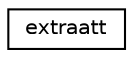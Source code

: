 digraph "Graphical Class Hierarchy"
{
 // INTERACTIVE_SVG=YES
  edge [fontname="Helvetica",fontsize="10",labelfontname="Helvetica",labelfontsize="10"];
  node [fontname="Helvetica",fontsize="10",shape=record];
  rankdir="LR";
  Node0 [label="extraatt",height=0.2,width=0.4,color="black", fillcolor="white", style="filled",URL="$structextraatt.html",tooltip="Additional parameters relating to position that need only be calculated once. "];
}
